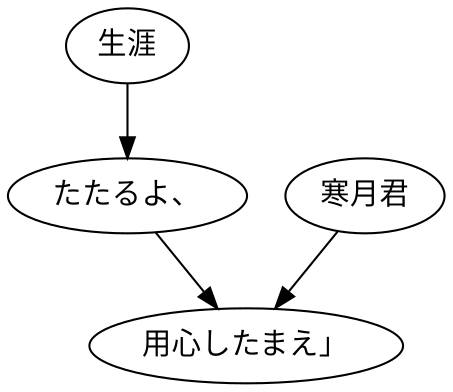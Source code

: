 digraph graph8467 {
	node0 [label="生涯"];
	node1 [label="たたるよ、"];
	node2 [label="寒月君"];
	node3 [label="用心したまえ」"];
	node0 -> node1;
	node1 -> node3;
	node2 -> node3;
}
